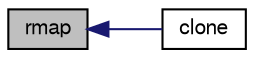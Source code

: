 digraph "rmap"
{
  bgcolor="transparent";
  edge [fontname="FreeSans",fontsize="10",labelfontname="FreeSans",labelfontsize="10"];
  node [fontname="FreeSans",fontsize="10",shape=record];
  rankdir="LR";
  Node360 [label="rmap",height=0.2,width=0.4,color="black", fillcolor="grey75", style="filled", fontcolor="black"];
  Node360 -> Node361 [dir="back",color="midnightblue",fontsize="10",style="solid",fontname="FreeSans"];
  Node361 [label="clone",height=0.2,width=0.4,color="black",URL="$a22062.html#a089f8c8dc7161cb741c2b911efc67d76",tooltip="Construct and return a clone setting internal field reference. "];
}
